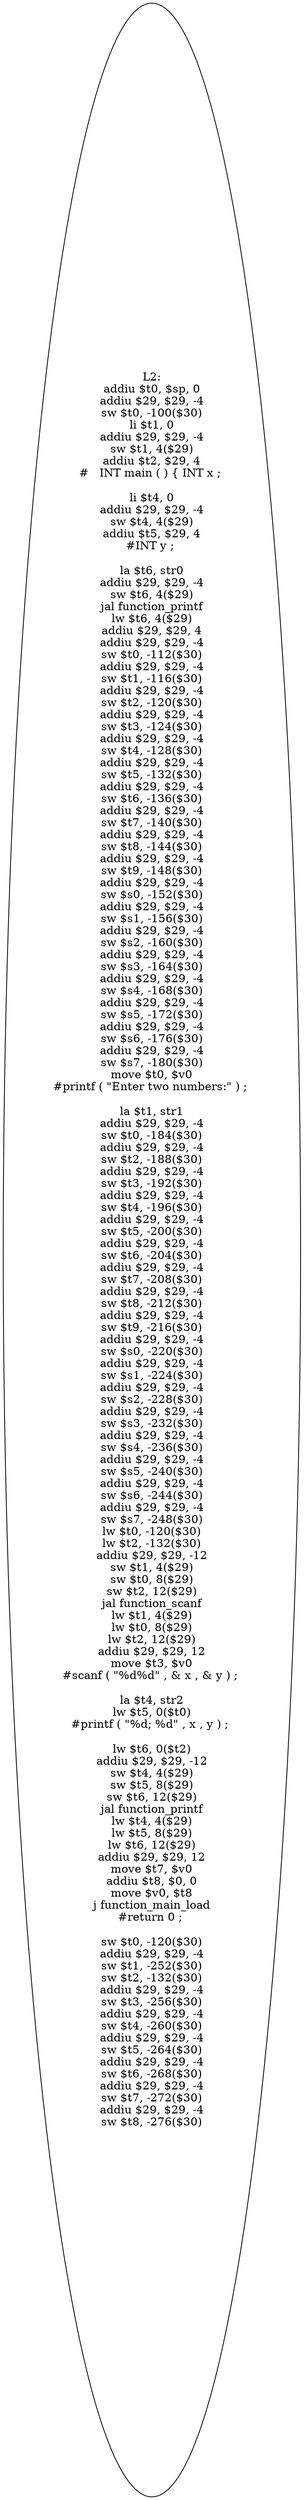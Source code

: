 digraph AST {
  "125702254639808" [label="L2:
addiu $t0, $sp, 0
addiu $29, $29, -4
sw $t0, -100($30)
li $t1, 0
addiu $29, $29, -4
sw $t1, 4($29)
addiu $t2, $29, 4
#   INT main ( ) { INT x ; 

li $t4, 0
addiu $29, $29, -4
sw $t4, 4($29)
addiu $t5, $29, 4
#INT y ; 

la $t6, str0
addiu $29, $29, -4
sw $t6, 4($29)
jal function_printf
lw $t6, 4($29)
addiu $29, $29, 4
addiu $29, $29, -4
sw $t0, -112($30)
addiu $29, $29, -4
sw $t1, -116($30)
addiu $29, $29, -4
sw $t2, -120($30)
addiu $29, $29, -4
sw $t3, -124($30)
addiu $29, $29, -4
sw $t4, -128($30)
addiu $29, $29, -4
sw $t5, -132($30)
addiu $29, $29, -4
sw $t6, -136($30)
addiu $29, $29, -4
sw $t7, -140($30)
addiu $29, $29, -4
sw $t8, -144($30)
addiu $29, $29, -4
sw $t9, -148($30)
addiu $29, $29, -4
sw $s0, -152($30)
addiu $29, $29, -4
sw $s1, -156($30)
addiu $29, $29, -4
sw $s2, -160($30)
addiu $29, $29, -4
sw $s3, -164($30)
addiu $29, $29, -4
sw $s4, -168($30)
addiu $29, $29, -4
sw $s5, -172($30)
addiu $29, $29, -4
sw $s6, -176($30)
addiu $29, $29, -4
sw $s7, -180($30)
move $t0, $v0
#printf ( \"Enter two numbers:\" ) ; 

la $t1, str1
addiu $29, $29, -4
sw $t0, -184($30)
addiu $29, $29, -4
sw $t2, -188($30)
addiu $29, $29, -4
sw $t3, -192($30)
addiu $29, $29, -4
sw $t4, -196($30)
addiu $29, $29, -4
sw $t5, -200($30)
addiu $29, $29, -4
sw $t6, -204($30)
addiu $29, $29, -4
sw $t7, -208($30)
addiu $29, $29, -4
sw $t8, -212($30)
addiu $29, $29, -4
sw $t9, -216($30)
addiu $29, $29, -4
sw $s0, -220($30)
addiu $29, $29, -4
sw $s1, -224($30)
addiu $29, $29, -4
sw $s2, -228($30)
addiu $29, $29, -4
sw $s3, -232($30)
addiu $29, $29, -4
sw $s4, -236($30)
addiu $29, $29, -4
sw $s5, -240($30)
addiu $29, $29, -4
sw $s6, -244($30)
addiu $29, $29, -4
sw $s7, -248($30)
lw $t0, -120($30)
lw $t2, -132($30)
addiu $29, $29, -12
sw $t1, 4($29)
sw $t0, 8($29)
sw $t2, 12($29)
jal function_scanf
lw $t1, 4($29)
lw $t0, 8($29)
lw $t2, 12($29)
addiu $29, $29, 12
move $t3, $v0
#scanf ( \"%d%d\" , & x , & y ) ; 

la $t4, str2
lw $t5, 0($t0)
#printf ( \"%d; %d\" , x , y ) ; 

lw $t6, 0($t2)
addiu $29, $29, -12
sw $t4, 4($29)
sw $t5, 8($29)
sw $t6, 12($29)
jal function_printf
lw $t4, 4($29)
lw $t5, 8($29)
lw $t6, 12($29)
addiu $29, $29, 12
move $t7, $v0
addiu $t8, $0, 0
move $v0, $t8
j function_main_load
#return 0 ; 

sw $t0, -120($30)
addiu $29, $29, -4
sw $t1, -252($30)
sw $t2, -132($30)
addiu $29, $29, -4
sw $t3, -256($30)
addiu $29, $29, -4
sw $t4, -260($30)
addiu $29, $29, -4
sw $t5, -264($30)
addiu $29, $29, -4
sw $t6, -268($30)
addiu $29, $29, -4
sw $t7, -272($30)
addiu $29, $29, -4
sw $t8, -276($30)
"];
}
